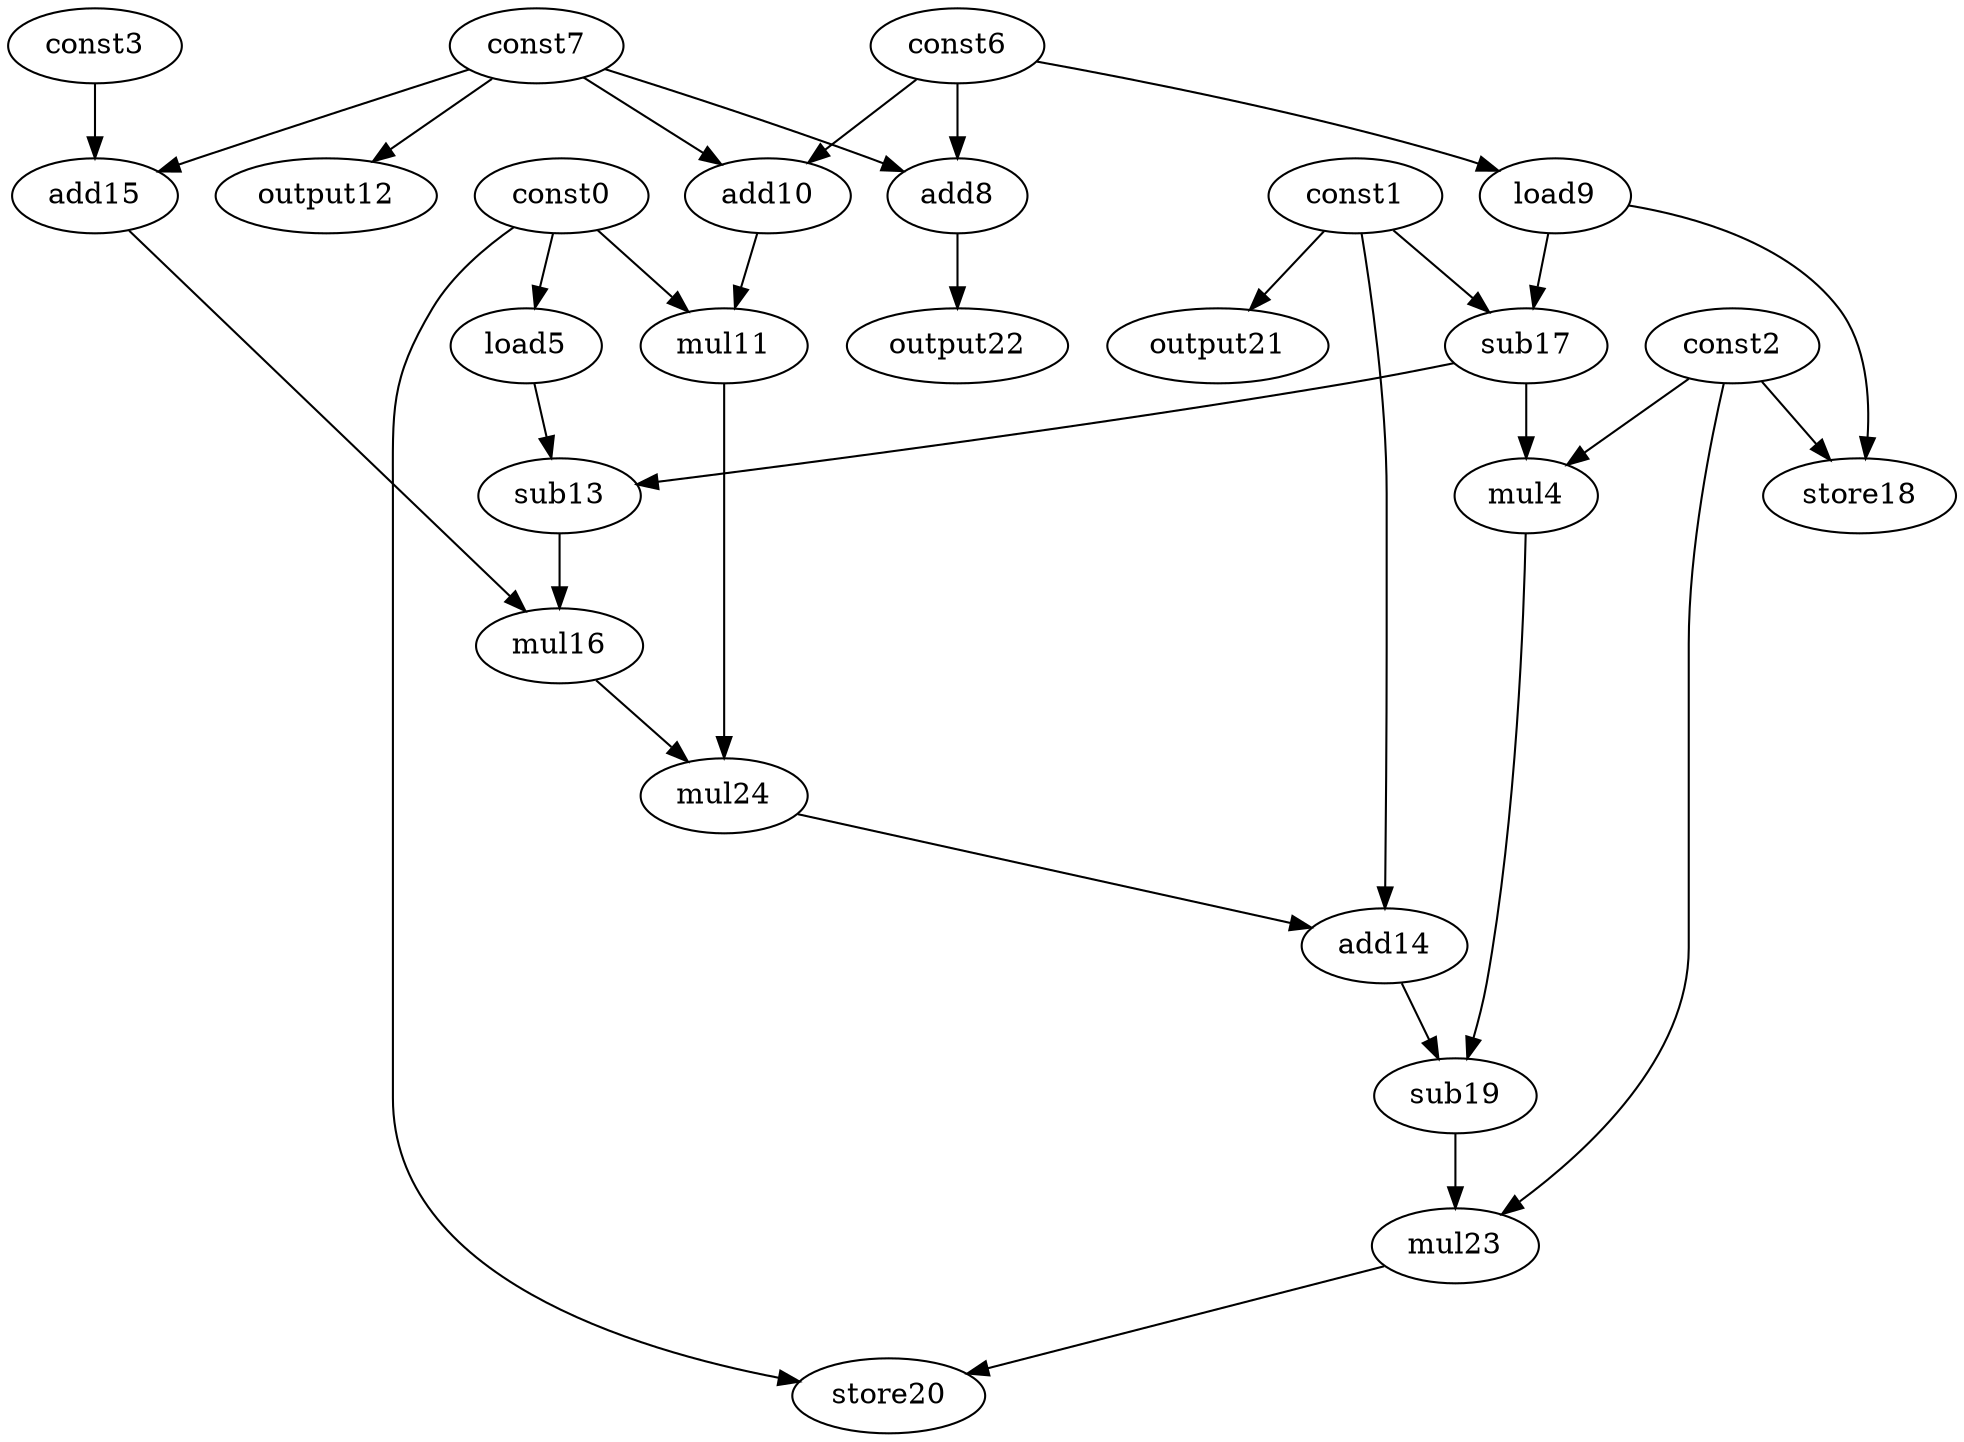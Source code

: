digraph G { 
const0[opcode=const]; 
const1[opcode=const]; 
const2[opcode=const]; 
const3[opcode=const]; 
mul4[opcode=mul]; 
load5[opcode=load]; 
const6[opcode=const]; 
const7[opcode=const]; 
add8[opcode=add]; 
load9[opcode=load]; 
add10[opcode=add]; 
mul11[opcode=mul]; 
output12[opcode=output]; 
sub13[opcode=sub]; 
add14[opcode=add]; 
add15[opcode=add]; 
mul16[opcode=mul]; 
sub17[opcode=sub]; 
store18[opcode=store]; 
sub19[opcode=sub]; 
store20[opcode=store]; 
output21[opcode=output]; 
output22[opcode=output]; 
mul23[opcode=mul]; 
mul24[opcode=mul]; 
const0->load5[operand=0];
const6->add8[operand=0];
const7->add8[operand=1];
const6->load9[operand=0];
const6->add10[operand=0];
const7->add10[operand=1];
const7->output12[operand=0];
const3->add15[operand=0];
const7->add15[operand=1];
const1->output21[operand=0];
const0->mul11[operand=0];
add10->mul11[operand=1];
const1->sub17[operand=0];
load9->sub17[operand=1];
load9->store18[operand=0];
const2->store18[operand=1];
add8->output22[operand=0];
sub17->mul4[operand=0];
const2->mul4[operand=1];
sub17->sub13[operand=0];
load5->sub13[operand=1];
sub13->mul16[operand=0];
add15->mul16[operand=1];
mul16->mul24[operand=0];
mul11->mul24[operand=1];
mul24->add14[operand=0];
const1->add14[operand=1];
mul4->sub19[operand=0];
add14->sub19[operand=1];
const2->mul23[operand=0];
sub19->mul23[operand=1];
const0->store20[operand=0];
mul23->store20[operand=1];
}
